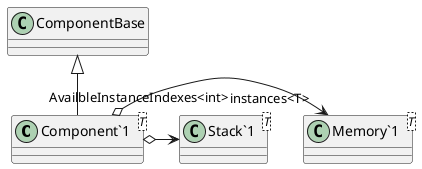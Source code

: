 @startuml
class "Component`1"<T> {
}
class "Memory`1"<T> {
}
class "Stack`1"<T> {
}
ComponentBase <|-- "Component`1"
"Component`1" o-> "instances<T>" "Memory`1"
"Component`1" o-> "AvailbleInstanceIndexes<int>" "Stack`1"
@enduml
